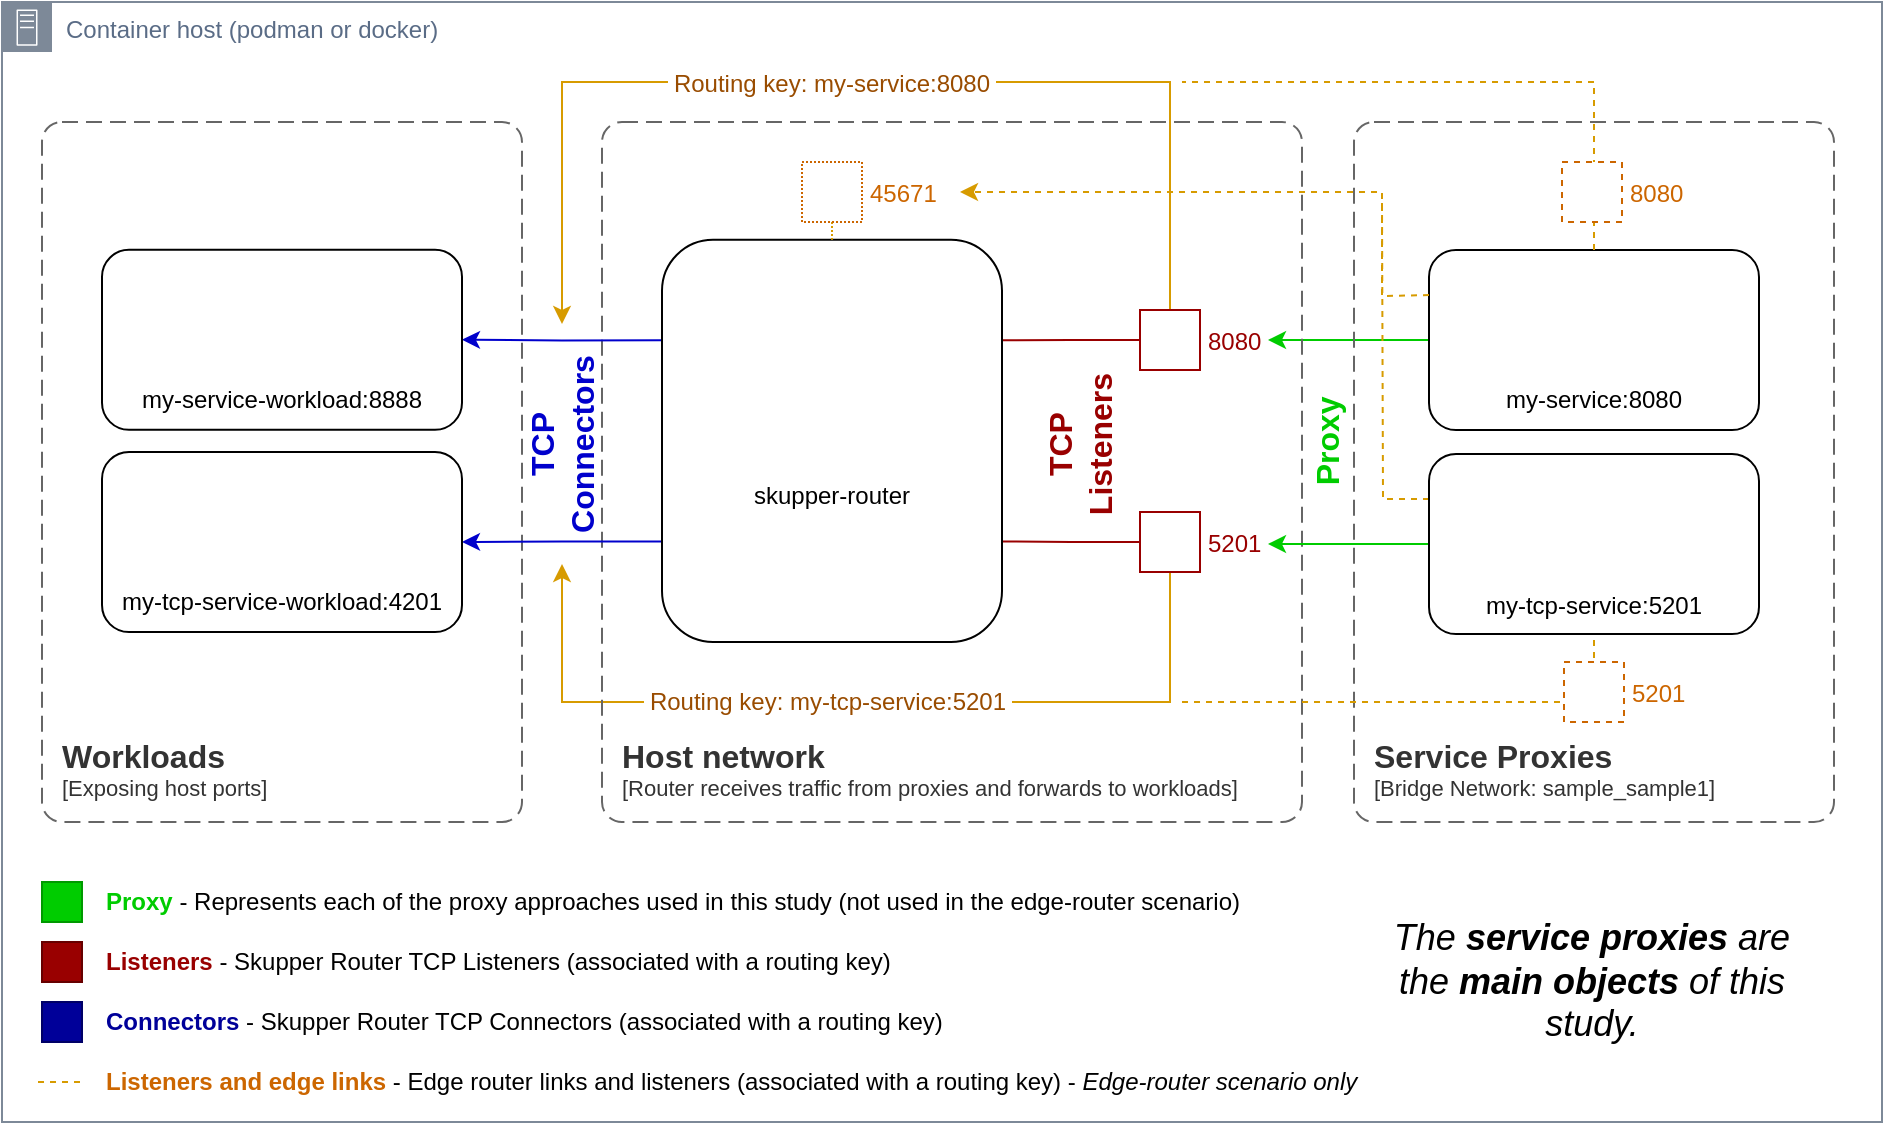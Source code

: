 <mxfile version="24.1.0" type="device" pages="2">
  <diagram name="20240328" id="fqjJIMyGEyLriEQkknpv">
    <mxGraphModel dx="2049" dy="2124" grid="1" gridSize="10" guides="1" tooltips="1" connect="1" arrows="1" fold="1" page="1" pageScale="1" pageWidth="850" pageHeight="1100" math="0" shadow="0">
      <root>
        <mxCell id="0" />
        <mxCell id="1" parent="0" />
        <mxCell id="u_xR3J-K0KoO75LIoVnP-14" value="Container host (podman or docker)" style="points=[[0,0],[0.25,0],[0.5,0],[0.75,0],[1,0],[1,0.25],[1,0.5],[1,0.75],[1,1],[0.75,1],[0.5,1],[0.25,1],[0,1],[0,0.75],[0,0.5],[0,0.25]];outlineConnect=0;gradientColor=none;html=1;whiteSpace=wrap;fontSize=12;fontStyle=0;container=0;pointerEvents=0;collapsible=0;recursiveResize=0;shape=mxgraph.aws4.group;grIcon=mxgraph.aws4.group_on_premise;strokeColor=#7D8998;fillColor=none;verticalAlign=top;align=left;spacingLeft=30;fontColor=#5A6C86;dashed=0;" parent="1" vertex="1">
          <mxGeometry x="30" y="-20" width="940" height="560" as="geometry" />
        </mxCell>
        <mxCell id="vc-OX8ZIWK9D06kaPILr-38" style="edgeStyle=orthogonalEdgeStyle;rounded=0;orthogonalLoop=1;jettySize=auto;html=1;fontColor=#00CC00;strokeColor=#00CC00;" edge="1" parent="1" source="_p0oJx6fUSaqq7kiMBFW-15">
          <mxGeometry relative="1" as="geometry">
            <mxPoint x="663" y="149" as="targetPoint" />
          </mxGeometry>
        </mxCell>
        <mxCell id="_p0oJx6fUSaqq7kiMBFW-15" value="" style="rounded=1;whiteSpace=wrap;html=1;align=right;fontColor=#CC6600;" parent="1" vertex="1">
          <mxGeometry x="743.5" y="104" width="165" height="90" as="geometry" />
        </mxCell>
        <mxCell id="_p0oJx6fUSaqq7kiMBFW-16" value="my-service:8080" style="shape=image;verticalLabelPosition=bottom;labelBackgroundColor=default;verticalAlign=top;aspect=fixed;imageAspect=0;image=https://www.justinleegrant.com/assets/img/2021/podman.png;" parent="1" vertex="1">
          <mxGeometry x="802.84" y="119" width="46.324" height="46.118" as="geometry" />
        </mxCell>
        <object placeholders="1" c4Name="Service Proxies" c4Type="ContainerScopeBoundary" c4Application="Bridge Network: sample_sample1" label="&lt;font style=&quot;font-size: 16px&quot;&gt;&lt;b&gt;&lt;div style=&quot;text-align: left&quot;&gt;%c4Name%&lt;/div&gt;&lt;/b&gt;&lt;/font&gt;&lt;div style=&quot;text-align: left&quot;&gt;[%c4Application%]&lt;/div&gt;" id="_p0oJx6fUSaqq7kiMBFW-17">
          <mxCell style="rounded=1;fontSize=11;whiteSpace=wrap;html=1;dashed=1;arcSize=20;fillColor=none;strokeColor=#666666;fontColor=#333333;labelBackgroundColor=none;align=left;verticalAlign=bottom;labelBorderColor=none;spacingTop=0;spacing=10;dashPattern=8 4;metaEdit=1;rotatable=0;perimeter=rectanglePerimeter;noLabel=0;labelPadding=0;allowArrows=0;connectable=0;expand=0;recursiveResize=0;editable=1;pointerEvents=0;absoluteArcSize=1;points=[[0.25,0,0],[0.5,0,0],[0.75,0,0],[1,0.25,0],[1,0.5,0],[1,0.75,0],[0.75,1,0],[0.5,1,0],[0.25,1,0],[0,0.75,0],[0,0.5,0],[0,0.25,0]];" parent="1" vertex="1">
            <mxGeometry x="706" y="40" width="240" height="350" as="geometry" />
          </mxCell>
        </object>
        <mxCell id="vc-OX8ZIWK9D06kaPILr-21" style="edgeStyle=orthogonalEdgeStyle;rounded=0;orthogonalLoop=1;jettySize=auto;html=1;entryX=1;entryY=0.25;entryDx=0;entryDy=0;endArrow=none;endFill=0;fontColor=#990000;strokeColor=#990000;" edge="1" parent="1" source="_p0oJx6fUSaqq7kiMBFW-27" target="vc-OX8ZIWK9D06kaPILr-17">
          <mxGeometry relative="1" as="geometry" />
        </mxCell>
        <mxCell id="vc-OX8ZIWK9D06kaPILr-48" style="edgeStyle=orthogonalEdgeStyle;rounded=0;orthogonalLoop=1;jettySize=auto;html=1;entryX=1;entryY=0.5;entryDx=0;entryDy=0;fillColor=#ffe6cc;strokeColor=#d79b00;" edge="1" parent="1" source="_p0oJx6fUSaqq7kiMBFW-27" target="vc-OX8ZIWK9D06kaPILr-44">
          <mxGeometry relative="1" as="geometry">
            <Array as="points">
              <mxPoint x="614" y="20" />
              <mxPoint x="310" y="20" />
            </Array>
          </mxGeometry>
        </mxCell>
        <mxCell id="_p0oJx6fUSaqq7kiMBFW-27" value="8080" style="fontStyle=0;labelPosition=right;verticalLabelPosition=middle;align=left;verticalAlign=middle;spacingLeft=2;fontColor=#990000;strokeColor=#990000;" parent="1" vertex="1">
          <mxGeometry x="599" y="134" width="30" height="30" as="geometry" />
        </mxCell>
        <object label="" placeholders="1" id="vc-OX8ZIWK9D06kaPILr-23">
          <mxCell style="edgeStyle=orthogonalEdgeStyle;rounded=0;orthogonalLoop=1;jettySize=auto;html=1;entryX=1;entryY=0.75;entryDx=0;entryDy=0;endArrow=none;endFill=0;fontColor=#990000;strokeColor=#990000;" edge="1" parent="1" source="_p0oJx6fUSaqq7kiMBFW-28" target="vc-OX8ZIWK9D06kaPILr-17">
            <mxGeometry relative="1" as="geometry" />
          </mxCell>
        </object>
        <mxCell id="vc-OX8ZIWK9D06kaPILr-64" style="edgeStyle=orthogonalEdgeStyle;rounded=0;orthogonalLoop=1;jettySize=auto;html=1;exitX=0.5;exitY=1;exitDx=0;exitDy=0;entryX=0;entryY=0.5;entryDx=0;entryDy=0;fontColor=#994C00;fillColor=#ffe6cc;strokeColor=#d79b00;" edge="1" parent="1" source="_p0oJx6fUSaqq7kiMBFW-28" target="vc-OX8ZIWK9D06kaPILr-44">
          <mxGeometry relative="1" as="geometry">
            <Array as="points">
              <mxPoint x="614" y="330" />
              <mxPoint x="310" y="330" />
            </Array>
          </mxGeometry>
        </mxCell>
        <mxCell id="_p0oJx6fUSaqq7kiMBFW-28" value="5201" style="fontStyle=0;labelPosition=right;verticalLabelPosition=middle;align=left;verticalAlign=middle;spacingLeft=2;fontColor=#990000;strokeColor=#990000;" parent="1" vertex="1">
          <mxGeometry x="599" y="235" width="30" height="30" as="geometry" />
        </mxCell>
        <object placeholders="1" c4Name="Host network" c4Type="ContainerScopeBoundary" c4Application="Router receives traffic from proxies and forwards to workloads" label="&lt;font style=&quot;font-size: 16px&quot;&gt;&lt;b&gt;&lt;div style=&quot;text-align: left&quot;&gt;%c4Name%&lt;/div&gt;&lt;/b&gt;&lt;/font&gt;&lt;div style=&quot;text-align: left&quot;&gt;[%c4Application%]&lt;/div&gt;" id="vc-OX8ZIWK9D06kaPILr-1">
          <mxCell style="rounded=1;fontSize=11;whiteSpace=wrap;html=1;dashed=1;arcSize=20;fillColor=none;strokeColor=#666666;fontColor=#333333;labelBackgroundColor=none;align=left;verticalAlign=bottom;labelBorderColor=none;spacingTop=0;spacing=10;dashPattern=8 4;metaEdit=1;rotatable=0;perimeter=rectanglePerimeter;noLabel=0;labelPadding=0;allowArrows=0;connectable=0;expand=0;recursiveResize=0;editable=1;pointerEvents=0;absoluteArcSize=1;points=[[0.25,0,0],[0.5,0,0],[0.75,0,0],[1,0.25,0],[1,0.5,0],[1,0.75,0],[0.75,1,0],[0.5,1,0],[0.25,1,0],[0,0.75,0],[0,0.5,0],[0,0.25,0]];" vertex="1" parent="1">
            <mxGeometry x="330" y="40" width="350" height="350" as="geometry" />
          </mxCell>
        </object>
        <object placeholders="1" c4Name="&#xa;Workloads" c4Type="ContainerScopeBoundary" c4Application="Exposing host ports" label="&lt;font style=&quot;font-size: 16px&quot;&gt;&lt;b&gt;&lt;div style=&quot;text-align: left&quot;&gt;%c4Name%&lt;/div&gt;&lt;/b&gt;&lt;/font&gt;&lt;div style=&quot;text-align: left&quot;&gt;[%c4Application%]&lt;/div&gt;" id="vc-OX8ZIWK9D06kaPILr-4">
          <mxCell style="rounded=1;fontSize=11;whiteSpace=wrap;html=1;dashed=1;arcSize=20;fillColor=none;strokeColor=#666666;fontColor=#333333;labelBackgroundColor=none;align=left;verticalAlign=bottom;labelBorderColor=none;spacingTop=0;spacing=10;dashPattern=8 4;metaEdit=1;rotatable=0;perimeter=rectanglePerimeter;noLabel=0;labelPadding=0;allowArrows=0;connectable=0;expand=0;recursiveResize=0;editable=1;pointerEvents=0;absoluteArcSize=1;points=[[0.25,0,0],[0.5,0,0],[0.75,0,0],[1,0.25,0],[1,0.5,0],[1,0.75,0],[0.75,1,0],[0.5,1,0],[0.25,1,0],[0,0.75,0],[0,0.5,0],[0,0.25,0]];" vertex="1" parent="1">
            <mxGeometry x="50" y="40" width="240" height="350" as="geometry" />
          </mxCell>
        </object>
        <mxCell id="vc-OX8ZIWK9D06kaPILr-34" style="edgeStyle=orthogonalEdgeStyle;rounded=0;orthogonalLoop=1;jettySize=auto;html=1;exitX=0;exitY=0.25;exitDx=0;exitDy=0;entryX=1;entryY=0.5;entryDx=0;entryDy=0;fontColor=#0000CC;strokeColor=#0000CC;" edge="1" parent="1" source="vc-OX8ZIWK9D06kaPILr-17" target="vc-OX8ZIWK9D06kaPILr-29">
          <mxGeometry relative="1" as="geometry" />
        </mxCell>
        <mxCell id="vc-OX8ZIWK9D06kaPILr-45" style="edgeStyle=orthogonalEdgeStyle;rounded=0;orthogonalLoop=1;jettySize=auto;html=1;exitX=0;exitY=0.75;exitDx=0;exitDy=0;entryX=1;entryY=0.5;entryDx=0;entryDy=0;fontColor=#0000CC;strokeColor=#0000CC;" edge="1" parent="1" source="vc-OX8ZIWK9D06kaPILr-17" target="vc-OX8ZIWK9D06kaPILr-31">
          <mxGeometry relative="1" as="geometry" />
        </mxCell>
        <mxCell id="vc-OX8ZIWK9D06kaPILr-17" value="" style="rounded=1;whiteSpace=wrap;html=1;" vertex="1" parent="1">
          <mxGeometry x="360" y="98.88" width="170" height="201.12" as="geometry" />
        </mxCell>
        <mxCell id="u_xR3J-K0KoO75LIoVnP-9" value="skupper-router" style="shape=image;verticalLabelPosition=bottom;labelBackgroundColor=default;verticalAlign=top;aspect=fixed;imageAspect=0;image=https://www.justinleegrant.com/assets/img/2021/podman.png;" parent="1" vertex="1">
          <mxGeometry x="421.84" y="166.94" width="46.324" height="46.118" as="geometry" />
        </mxCell>
        <mxCell id="vc-OX8ZIWK9D06kaPILr-40" style="edgeStyle=orthogonalEdgeStyle;rounded=0;orthogonalLoop=1;jettySize=auto;html=1;fontColor=#00CC00;strokeColor=#00CC00;" edge="1" parent="1" source="vc-OX8ZIWK9D06kaPILr-18">
          <mxGeometry relative="1" as="geometry">
            <mxPoint x="663" y="251" as="targetPoint" />
          </mxGeometry>
        </mxCell>
        <mxCell id="vc-OX8ZIWK9D06kaPILr-101" style="edgeStyle=orthogonalEdgeStyle;rounded=0;orthogonalLoop=1;jettySize=auto;html=1;endArrow=none;endFill=0;exitX=0;exitY=0.25;exitDx=0;exitDy=0;fillColor=#ffe6cc;strokeColor=#d79b00;dashed=1;" edge="1" parent="1" source="vc-OX8ZIWK9D06kaPILr-18">
          <mxGeometry relative="1" as="geometry">
            <mxPoint x="720" y="80" as="targetPoint" />
          </mxGeometry>
        </mxCell>
        <mxCell id="vc-OX8ZIWK9D06kaPILr-18" value="" style="rounded=1;whiteSpace=wrap;html=1;align=right;" vertex="1" parent="1">
          <mxGeometry x="743.5" y="206" width="165" height="90" as="geometry" />
        </mxCell>
        <mxCell id="vc-OX8ZIWK9D06kaPILr-19" value="my-tcp-service:5201" style="shape=image;verticalLabelPosition=bottom;labelBackgroundColor=default;verticalAlign=top;aspect=fixed;imageAspect=0;image=https://www.justinleegrant.com/assets/img/2021/podman.png;" vertex="1" parent="1">
          <mxGeometry x="802.84" y="222" width="46.324" height="46.118" as="geometry" />
        </mxCell>
        <mxCell id="vc-OX8ZIWK9D06kaPILr-29" value="" style="rounded=1;whiteSpace=wrap;html=1;align=right;" vertex="1" parent="1">
          <mxGeometry x="80" y="103.88" width="180" height="90" as="geometry" />
        </mxCell>
        <mxCell id="vc-OX8ZIWK9D06kaPILr-30" value="my-service-workload:8888" style="shape=image;verticalLabelPosition=bottom;labelBackgroundColor=default;verticalAlign=top;aspect=fixed;imageAspect=0;image=https://www.justinleegrant.com/assets/img/2021/podman.png;" vertex="1" parent="1">
          <mxGeometry x="146.84" y="118.88" width="46.324" height="46.118" as="geometry" />
        </mxCell>
        <mxCell id="vc-OX8ZIWK9D06kaPILr-31" value="" style="rounded=1;whiteSpace=wrap;html=1;align=right;" vertex="1" parent="1">
          <mxGeometry x="80" y="205" width="180" height="90" as="geometry" />
        </mxCell>
        <mxCell id="vc-OX8ZIWK9D06kaPILr-32" value="my-tcp-service-workload:4201" style="shape=image;verticalLabelPosition=bottom;labelBackgroundColor=default;verticalAlign=top;aspect=fixed;imageAspect=0;image=https://www.justinleegrant.com/assets/img/2021/podman.png;" vertex="1" parent="1">
          <mxGeometry x="146.84" y="220" width="46.324" height="46.118" as="geometry" />
        </mxCell>
        <mxCell id="vc-OX8ZIWK9D06kaPILr-42" value="Proxy" style="text;html=1;align=center;verticalAlign=middle;whiteSpace=wrap;rounded=0;fontStyle=1;rotation=-90;fontSize=16;fontColor=#00CC00;" vertex="1" parent="1">
          <mxGeometry x="663" y="184.44" width="60" height="30" as="geometry" />
        </mxCell>
        <mxCell id="vc-OX8ZIWK9D06kaPILr-44" value="TCP&lt;br&gt;Connectors" style="text;html=1;align=center;verticalAlign=middle;whiteSpace=wrap;rounded=0;fontStyle=1;rotation=-90;fontSize=16;fontColor=#0000CC;" vertex="1" parent="1">
          <mxGeometry x="250" y="186" width="120" height="30" as="geometry" />
        </mxCell>
        <mxCell id="vc-OX8ZIWK9D06kaPILr-46" value="TCP&lt;br&gt;Listeners" style="text;html=1;align=center;verticalAlign=middle;whiteSpace=wrap;rounded=0;fontStyle=1;rotation=-90;fontSize=16;fontColor=#990000;" vertex="1" parent="1">
          <mxGeometry x="509" y="186" width="120" height="30" as="geometry" />
        </mxCell>
        <mxCell id="vc-OX8ZIWK9D06kaPILr-63" value="&amp;nbsp;Routing key: my-service:8080&amp;nbsp;" style="text;html=1;align=center;verticalAlign=middle;whiteSpace=wrap;rounded=0;labelBackgroundColor=default;fontColor=#994C00;" vertex="1" parent="1">
          <mxGeometry x="335" y="6" width="220" height="30" as="geometry" />
        </mxCell>
        <mxCell id="vc-OX8ZIWK9D06kaPILr-65" value="&amp;nbsp;Routing key: my-tcp-service:5201&amp;nbsp;" style="text;html=1;align=center;verticalAlign=middle;whiteSpace=wrap;rounded=0;labelBackgroundColor=default;fontColor=#994C00;" vertex="1" parent="1">
          <mxGeometry x="333" y="315" width="220" height="30" as="geometry" />
        </mxCell>
        <mxCell id="vc-OX8ZIWK9D06kaPILr-77" value="" style="whiteSpace=wrap;html=1;aspect=fixed;strokeColor=#009900;fillColor=#00CC00;" vertex="1" parent="1">
          <mxGeometry x="50" y="420" width="20" height="20" as="geometry" />
        </mxCell>
        <mxCell id="vc-OX8ZIWK9D06kaPILr-78" value="&lt;font color=&quot;#00cc00&quot;&gt;&lt;b&gt;Proxy&lt;/b&gt;&lt;/font&gt; - Represents each of the proxy approaches used in this study (not used in the edge-router scenario)" style="text;html=1;align=left;verticalAlign=middle;whiteSpace=wrap;rounded=0;" vertex="1" parent="1">
          <mxGeometry x="80" y="415" width="600" height="30" as="geometry" />
        </mxCell>
        <mxCell id="vc-OX8ZIWK9D06kaPILr-80" value="" style="whiteSpace=wrap;html=1;aspect=fixed;strokeColor=#660000;fillColor=#990000;" vertex="1" parent="1">
          <mxGeometry x="50" y="450" width="20" height="20" as="geometry" />
        </mxCell>
        <mxCell id="vc-OX8ZIWK9D06kaPILr-81" value="&lt;b style=&quot;&quot;&gt;&lt;font color=&quot;#990000&quot;&gt;Listeners&lt;/font&gt;&lt;font color=&quot;#00cc00&quot;&gt;&amp;nbsp;&lt;/font&gt;&lt;/b&gt;- Skupper Router TCP Listeners (associated with a routing key)" style="text;html=1;align=left;verticalAlign=middle;whiteSpace=wrap;rounded=0;" vertex="1" parent="1">
          <mxGeometry x="80" y="445" width="420" height="30" as="geometry" />
        </mxCell>
        <mxCell id="vc-OX8ZIWK9D06kaPILr-83" value="" style="whiteSpace=wrap;html=1;aspect=fixed;strokeColor=#000066;fillColor=#000099;" vertex="1" parent="1">
          <mxGeometry x="50" y="480" width="20" height="20" as="geometry" />
        </mxCell>
        <mxCell id="vc-OX8ZIWK9D06kaPILr-84" value="&lt;b style=&quot;&quot;&gt;&lt;font color=&quot;#000099&quot;&gt;Connectors&lt;/font&gt;&lt;font color=&quot;#00cc00&quot;&gt;&amp;nbsp;&lt;/font&gt;&lt;/b&gt;- Skupper Router TCP Connectors (associated with a routing key)" style="text;html=1;align=left;verticalAlign=middle;whiteSpace=wrap;rounded=0;" vertex="1" parent="1">
          <mxGeometry x="80" y="475" width="460" height="30" as="geometry" />
        </mxCell>
        <mxCell id="vc-OX8ZIWK9D06kaPILr-87" value="&lt;b style=&quot;&quot;&gt;&lt;font color=&quot;#cc6600&quot;&gt;Listeners and edge links&lt;/font&gt;&lt;font color=&quot;#00cc00&quot;&gt;&amp;nbsp;&lt;/font&gt;&lt;/b&gt;- Edge router links and listeners (associated with a routing key) - &lt;i&gt;Edge-router scenario only&lt;/i&gt;" style="text;html=1;align=left;verticalAlign=middle;whiteSpace=wrap;rounded=0;" vertex="1" parent="1">
          <mxGeometry x="80" y="505" width="810" height="30" as="geometry" />
        </mxCell>
        <mxCell id="vc-OX8ZIWK9D06kaPILr-88" value="The &lt;b&gt;service proxies&lt;/b&gt; are the &lt;b&gt;main objects&lt;/b&gt; of this study." style="text;html=1;align=center;verticalAlign=middle;whiteSpace=wrap;rounded=0;fontSize=18;fontStyle=2" vertex="1" parent="1">
          <mxGeometry x="710" y="420" width="230" height="100" as="geometry" />
        </mxCell>
        <mxCell id="vc-OX8ZIWK9D06kaPILr-102" style="edgeStyle=orthogonalEdgeStyle;rounded=0;orthogonalLoop=1;jettySize=auto;html=1;exitX=0.5;exitY=1;exitDx=0;exitDy=0;entryX=0.5;entryY=0;entryDx=0;entryDy=0;endArrow=none;endFill=0;fillColor=#ffe6cc;strokeColor=#d79b00;dashed=1;dashPattern=1 1;" edge="1" parent="1" source="vc-OX8ZIWK9D06kaPILr-98" target="vc-OX8ZIWK9D06kaPILr-17">
          <mxGeometry relative="1" as="geometry" />
        </mxCell>
        <mxCell id="vc-OX8ZIWK9D06kaPILr-98" value="45671" style="fontStyle=0;labelPosition=right;verticalLabelPosition=middle;align=left;verticalAlign=middle;spacingLeft=2;dashed=1;dashPattern=1 1;strokeColor=#CC6600;fontColor=#CC6600;" vertex="1" parent="1">
          <mxGeometry x="430" y="60" width="30" height="30" as="geometry" />
        </mxCell>
        <mxCell id="vc-OX8ZIWK9D06kaPILr-99" value="" style="endArrow=classic;html=1;rounded=0;exitX=0;exitY=0.25;exitDx=0;exitDy=0;fillColor=#ffe6cc;strokeColor=#d79b00;dashed=1;" edge="1" parent="1" source="_p0oJx6fUSaqq7kiMBFW-15">
          <mxGeometry width="50" height="50" relative="1" as="geometry">
            <mxPoint x="420" y="240" as="sourcePoint" />
            <mxPoint x="509" y="75" as="targetPoint" />
            <Array as="points">
              <mxPoint x="720" y="127" />
              <mxPoint x="720" y="75" />
            </Array>
          </mxGeometry>
        </mxCell>
        <mxCell id="vc-OX8ZIWK9D06kaPILr-105" value="" style="endArrow=none;dashed=1;html=1;strokeWidth=1;rounded=0;exitX=0.5;exitY=0;exitDx=0;exitDy=0;fillColor=#ffe6cc;strokeColor=#d79b00;" edge="1" parent="1" source="_p0oJx6fUSaqq7kiMBFW-15">
          <mxGeometry width="50" height="50" relative="1" as="geometry">
            <mxPoint x="870" y="210" as="sourcePoint" />
            <mxPoint x="620" y="20" as="targetPoint" />
            <Array as="points">
              <mxPoint x="826" y="20" />
            </Array>
          </mxGeometry>
        </mxCell>
        <mxCell id="vc-OX8ZIWK9D06kaPILr-90" value="8080" style="fontStyle=0;labelPosition=right;verticalLabelPosition=middle;align=left;verticalAlign=middle;spacingLeft=2;dashed=1;strokeColor=#CC6600;fontColor=#CC6600;" vertex="1" parent="1">
          <mxGeometry x="810" y="60" width="30" height="30" as="geometry" />
        </mxCell>
        <mxCell id="vc-OX8ZIWK9D06kaPILr-106" value="" style="endArrow=none;dashed=1;html=1;strokeWidth=1;rounded=0;entryX=0.5;entryY=1;entryDx=0;entryDy=0;fillColor=#ffe6cc;strokeColor=#d79b00;" edge="1" parent="1" target="vc-OX8ZIWK9D06kaPILr-18">
          <mxGeometry width="50" height="50" relative="1" as="geometry">
            <mxPoint x="620" y="330" as="sourcePoint" />
            <mxPoint x="800" y="150" as="targetPoint" />
            <Array as="points">
              <mxPoint x="826" y="330" />
            </Array>
          </mxGeometry>
        </mxCell>
        <mxCell id="vc-OX8ZIWK9D06kaPILr-89" value="5201" style="fontStyle=0;labelPosition=right;verticalLabelPosition=middle;align=left;verticalAlign=middle;spacingLeft=2;dashed=1;strokeColor=#CC6600;fontColor=#CC6600;" vertex="1" parent="1">
          <mxGeometry x="811" y="310" width="30" height="30" as="geometry" />
        </mxCell>
        <mxCell id="vc-OX8ZIWK9D06kaPILr-107" value="" style="endArrow=none;dashed=1;html=1;strokeWidth=1;rounded=0;fillColor=#ffe6cc;strokeColor=#d79b00;" edge="1" parent="1">
          <mxGeometry width="50" height="50" relative="1" as="geometry">
            <mxPoint x="48" y="520" as="sourcePoint" />
            <mxPoint x="72" y="520" as="targetPoint" />
          </mxGeometry>
        </mxCell>
      </root>
    </mxGraphModel>
  </diagram>
  <diagram name="20240326" id="60_CS3RJEx2GY9H4rcXr">
    <mxGraphModel dx="1434" dy="717" grid="1" gridSize="10" guides="1" tooltips="1" connect="1" arrows="1" fold="1" page="1" pageScale="1" pageWidth="850" pageHeight="1100" math="0" shadow="0">
      <root>
        <mxCell id="9-atsFCUk3CBhmAf-LkM-0" />
        <mxCell id="9-atsFCUk3CBhmAf-LkM-1" parent="9-atsFCUk3CBhmAf-LkM-0" />
        <mxCell id="9-atsFCUk3CBhmAf-LkM-2" value="my-service:8888" style="sketch=0;pointerEvents=1;shadow=0;dashed=0;html=1;strokeColor=none;labelPosition=center;verticalLabelPosition=bottom;verticalAlign=top;outlineConnect=0;align=center;shape=mxgraph.office.servers.physical_host;fillColor=#2072B8;" vertex="1" parent="9-atsFCUk3CBhmAf-LkM-1">
          <mxGeometry x="130" y="68" width="27" height="52" as="geometry" />
        </mxCell>
        <mxCell id="9-atsFCUk3CBhmAf-LkM-3" value="Container host (podman or docker)" style="points=[[0,0],[0.25,0],[0.5,0],[0.75,0],[1,0],[1,0.25],[1,0.5],[1,0.75],[1,1],[0.75,1],[0.5,1],[0.25,1],[0,1],[0,0.75],[0,0.5],[0,0.25]];outlineConnect=0;gradientColor=none;html=1;whiteSpace=wrap;fontSize=12;fontStyle=0;container=1;pointerEvents=0;collapsible=0;recursiveResize=0;shape=mxgraph.aws4.group;grIcon=mxgraph.aws4.group_on_premise;strokeColor=#7D8998;fillColor=none;verticalAlign=top;align=left;spacingLeft=30;fontColor=#5A6C86;dashed=0;" vertex="1" parent="9-atsFCUk3CBhmAf-LkM-1">
          <mxGeometry x="305" y="50" width="535" height="270" as="geometry" />
        </mxCell>
        <mxCell id="9-atsFCUk3CBhmAf-LkM-4" style="edgeStyle=orthogonalEdgeStyle;rounded=0;orthogonalLoop=1;jettySize=auto;html=1;" edge="1" parent="9-atsFCUk3CBhmAf-LkM-3" source="9-atsFCUk3CBhmAf-LkM-5">
          <mxGeometry relative="1" as="geometry">
            <mxPoint x="168" y="175" as="targetPoint" />
            <Array as="points">
              <mxPoint x="235" y="80" />
              <mxPoint x="235" y="175" />
            </Array>
          </mxGeometry>
        </mxCell>
        <mxCell id="9-atsFCUk3CBhmAf-LkM-5" value="my-service:8080&amp;nbsp; &amp;nbsp;&amp;nbsp;" style="rounded=1;whiteSpace=wrap;html=1;align=right;" vertex="1" parent="9-atsFCUk3CBhmAf-LkM-3">
          <mxGeometry x="312.5" y="50" width="165" height="60" as="geometry" />
        </mxCell>
        <mxCell id="9-atsFCUk3CBhmAf-LkM-6" value="" style="shape=image;verticalLabelPosition=bottom;labelBackgroundColor=default;verticalAlign=top;aspect=fixed;imageAspect=0;image=https://www.justinleegrant.com/assets/img/2021/podman.png;" vertex="1" parent="9-atsFCUk3CBhmAf-LkM-3">
          <mxGeometry x="319.5" y="56.94" width="46.324" height="46.118" as="geometry" />
        </mxCell>
        <object placeholders="1" c4Name="sample_sample1" c4Type="ContainerScopeBoundary" c4Application="Bridge Network" label="&lt;font style=&quot;font-size: 16px&quot;&gt;&lt;b&gt;&lt;div style=&quot;text-align: left&quot;&gt;%c4Name%&lt;/div&gt;&lt;/b&gt;&lt;/font&gt;&lt;div style=&quot;text-align: left&quot;&gt;[%c4Application%]&lt;/div&gt;" id="9-atsFCUk3CBhmAf-LkM-7">
          <mxCell style="rounded=1;fontSize=11;whiteSpace=wrap;html=1;dashed=1;arcSize=20;fillColor=none;strokeColor=#666666;fontColor=#333333;labelBackgroundColor=none;align=left;verticalAlign=bottom;labelBorderColor=none;spacingTop=0;spacing=10;dashPattern=8 4;metaEdit=1;rotatable=0;perimeter=rectanglePerimeter;noLabel=0;labelPadding=0;allowArrows=0;connectable=0;expand=0;recursiveResize=0;editable=1;pointerEvents=0;absoluteArcSize=1;points=[[0.25,0,0],[0.5,0,0],[0.75,0,0],[1,0.25,0],[1,0.5,0],[1,0.75,0],[0.75,1,0],[0.5,1,0],[0.25,1,0],[0,0.75,0],[0,0.5,0],[0,0.25,0]];" vertex="1" parent="9-atsFCUk3CBhmAf-LkM-3">
            <mxGeometry x="275" y="30" width="240" height="220" as="geometry" />
          </mxCell>
        </object>
        <mxCell id="9-atsFCUk3CBhmAf-LkM-8" style="edgeStyle=orthogonalEdgeStyle;rounded=0;orthogonalLoop=1;jettySize=auto;html=1;" edge="1" parent="9-atsFCUk3CBhmAf-LkM-3" source="9-atsFCUk3CBhmAf-LkM-9">
          <mxGeometry relative="1" as="geometry">
            <mxPoint x="168" y="216" as="targetPoint" />
            <Array as="points">
              <mxPoint x="245" y="150" />
              <mxPoint x="245" y="216" />
            </Array>
          </mxGeometry>
        </mxCell>
        <mxCell id="9-atsFCUk3CBhmAf-LkM-9" value="my-tcp-service:5201&amp;nbsp;" style="rounded=1;whiteSpace=wrap;html=1;align=right;" vertex="1" parent="9-atsFCUk3CBhmAf-LkM-3">
          <mxGeometry x="312.5" y="120" width="165" height="60" as="geometry" />
        </mxCell>
        <mxCell id="9-atsFCUk3CBhmAf-LkM-10" value="" style="shape=image;verticalLabelPosition=bottom;labelBackgroundColor=default;verticalAlign=top;aspect=fixed;imageAspect=0;image=https://www.justinleegrant.com/assets/img/2021/podman.png;" vertex="1" parent="9-atsFCUk3CBhmAf-LkM-3">
          <mxGeometry x="319.5" y="126.94" width="46.324" height="46.118" as="geometry" />
        </mxCell>
        <object placeholders="1" c4Name="host" c4Type="ContainerScopeBoundary" c4Application="Host network" label="&lt;font style=&quot;font-size: 16px&quot;&gt;&lt;b&gt;&lt;div style=&quot;text-align: left&quot;&gt;%c4Name%&lt;/div&gt;&lt;/b&gt;&lt;/font&gt;&lt;div style=&quot;text-align: left&quot;&gt;[%c4Application%]&lt;/div&gt;" id="9-atsFCUk3CBhmAf-LkM-11">
          <mxCell style="rounded=1;fontSize=11;whiteSpace=wrap;html=1;dashed=1;arcSize=20;fillColor=none;strokeColor=#666666;fontColor=#333333;labelBackgroundColor=none;align=left;verticalAlign=bottom;labelBorderColor=none;spacingTop=0;spacing=10;dashPattern=8 4;metaEdit=1;rotatable=0;perimeter=rectanglePerimeter;noLabel=0;labelPadding=0;allowArrows=0;connectable=0;expand=0;recursiveResize=0;editable=1;pointerEvents=0;absoluteArcSize=1;points=[[0.25,0,0],[0.5,0,0],[0.75,0,0],[1,0.25,0],[1,0.5,0],[1,0.75,0],[0.75,1,0],[0.5,1,0],[0.25,1,0],[0,0.75,0],[0,0.5,0],[0,0.25,0]];" vertex="1" parent="9-atsFCUk3CBhmAf-LkM-3">
            <mxGeometry x="15" y="30" width="240" height="220" as="geometry" />
          </mxCell>
        </object>
        <mxCell id="9-atsFCUk3CBhmAf-LkM-12" value="" style="group" vertex="1" connectable="0" parent="9-atsFCUk3CBhmAf-LkM-3">
          <mxGeometry x="45" y="70" width="180" height="70" as="geometry" />
        </mxCell>
        <mxCell id="9-atsFCUk3CBhmAf-LkM-13" value="&lt;blockquote style=&quot;margin: 0 0 0 40px; border: none; padding: 0px;&quot;&gt;skupper-router&amp;nbsp; &amp;nbsp;&lt;br&gt;&lt;br&gt;&lt;/blockquote&gt;" style="rounded=1;whiteSpace=wrap;html=1;align=right;" vertex="1" parent="9-atsFCUk3CBhmAf-LkM-12">
          <mxGeometry width="180" height="70" as="geometry" />
        </mxCell>
        <mxCell id="9-atsFCUk3CBhmAf-LkM-14" value="" style="shape=image;verticalLabelPosition=bottom;labelBackgroundColor=default;verticalAlign=top;aspect=fixed;imageAspect=0;image=https://www.justinleegrant.com/assets/img/2021/podman.png;" vertex="1" parent="9-atsFCUk3CBhmAf-LkM-12">
          <mxGeometry x="20" y="7" width="46.324" height="46.118" as="geometry" />
        </mxCell>
        <mxCell id="9-atsFCUk3CBhmAf-LkM-15" value="8080" style="fontStyle=0;labelPosition=right;verticalLabelPosition=middle;align=left;verticalAlign=middle;spacingLeft=2;" vertex="1" parent="9-atsFCUk3CBhmAf-LkM-3">
          <mxGeometry x="105" y="160" width="30" height="30" as="geometry" />
        </mxCell>
        <mxCell id="9-atsFCUk3CBhmAf-LkM-16" value="5201" style="fontStyle=0;labelPosition=right;verticalLabelPosition=middle;align=left;verticalAlign=middle;spacingLeft=2;" vertex="1" parent="9-atsFCUk3CBhmAf-LkM-3">
          <mxGeometry x="105" y="200" width="30" height="30" as="geometry" />
        </mxCell>
        <mxCell id="9-atsFCUk3CBhmAf-LkM-17" style="edgeStyle=orthogonalEdgeStyle;rounded=0;orthogonalLoop=1;jettySize=auto;html=1;entryX=0.14;entryY=1.001;entryDx=0;entryDy=0;entryPerimeter=0;" edge="1" parent="9-atsFCUk3CBhmAf-LkM-3" source="9-atsFCUk3CBhmAf-LkM-16" target="9-atsFCUk3CBhmAf-LkM-13">
          <mxGeometry relative="1" as="geometry">
            <mxPoint x="70" y="140" as="targetPoint" />
            <Array as="points">
              <mxPoint x="70" y="215" />
              <mxPoint x="70" y="140" />
            </Array>
          </mxGeometry>
        </mxCell>
        <mxCell id="9-atsFCUk3CBhmAf-LkM-18" style="edgeStyle=orthogonalEdgeStyle;rounded=0;orthogonalLoop=1;jettySize=auto;html=1;entryX=0.139;entryY=1.004;entryDx=0;entryDy=0;entryPerimeter=0;" edge="1" parent="9-atsFCUk3CBhmAf-LkM-3" source="9-atsFCUk3CBhmAf-LkM-15" target="9-atsFCUk3CBhmAf-LkM-13">
          <mxGeometry relative="1" as="geometry">
            <Array as="points">
              <mxPoint x="70" y="175" />
            </Array>
          </mxGeometry>
        </mxCell>
        <mxCell id="9-atsFCUk3CBhmAf-LkM-19" value="my-tcp-service:4201" style="sketch=0;pointerEvents=1;shadow=0;dashed=0;html=1;strokeColor=none;labelPosition=center;verticalLabelPosition=bottom;verticalAlign=top;outlineConnect=0;align=center;shape=mxgraph.office.servers.physical_host;fillColor=#2072B8;" vertex="1" parent="9-atsFCUk3CBhmAf-LkM-1">
          <mxGeometry x="130" y="190" width="27" height="52" as="geometry" />
        </mxCell>
        <mxCell id="9-atsFCUk3CBhmAf-LkM-20" style="edgeStyle=orthogonalEdgeStyle;rounded=0;orthogonalLoop=1;jettySize=auto;html=1;" edge="1" parent="9-atsFCUk3CBhmAf-LkM-1" source="9-atsFCUk3CBhmAf-LkM-13" target="9-atsFCUk3CBhmAf-LkM-2">
          <mxGeometry relative="1" as="geometry">
            <Array as="points">
              <mxPoint x="240" y="155" />
              <mxPoint x="240" y="100" />
            </Array>
          </mxGeometry>
        </mxCell>
        <mxCell id="9-atsFCUk3CBhmAf-LkM-21" style="edgeStyle=orthogonalEdgeStyle;rounded=0;orthogonalLoop=1;jettySize=auto;html=1;" edge="1" parent="9-atsFCUk3CBhmAf-LkM-1" source="9-atsFCUk3CBhmAf-LkM-13" target="9-atsFCUk3CBhmAf-LkM-19">
          <mxGeometry relative="1" as="geometry">
            <Array as="points">
              <mxPoint x="240" y="155" />
              <mxPoint x="240" y="220" />
            </Array>
          </mxGeometry>
        </mxCell>
      </root>
    </mxGraphModel>
  </diagram>
</mxfile>
